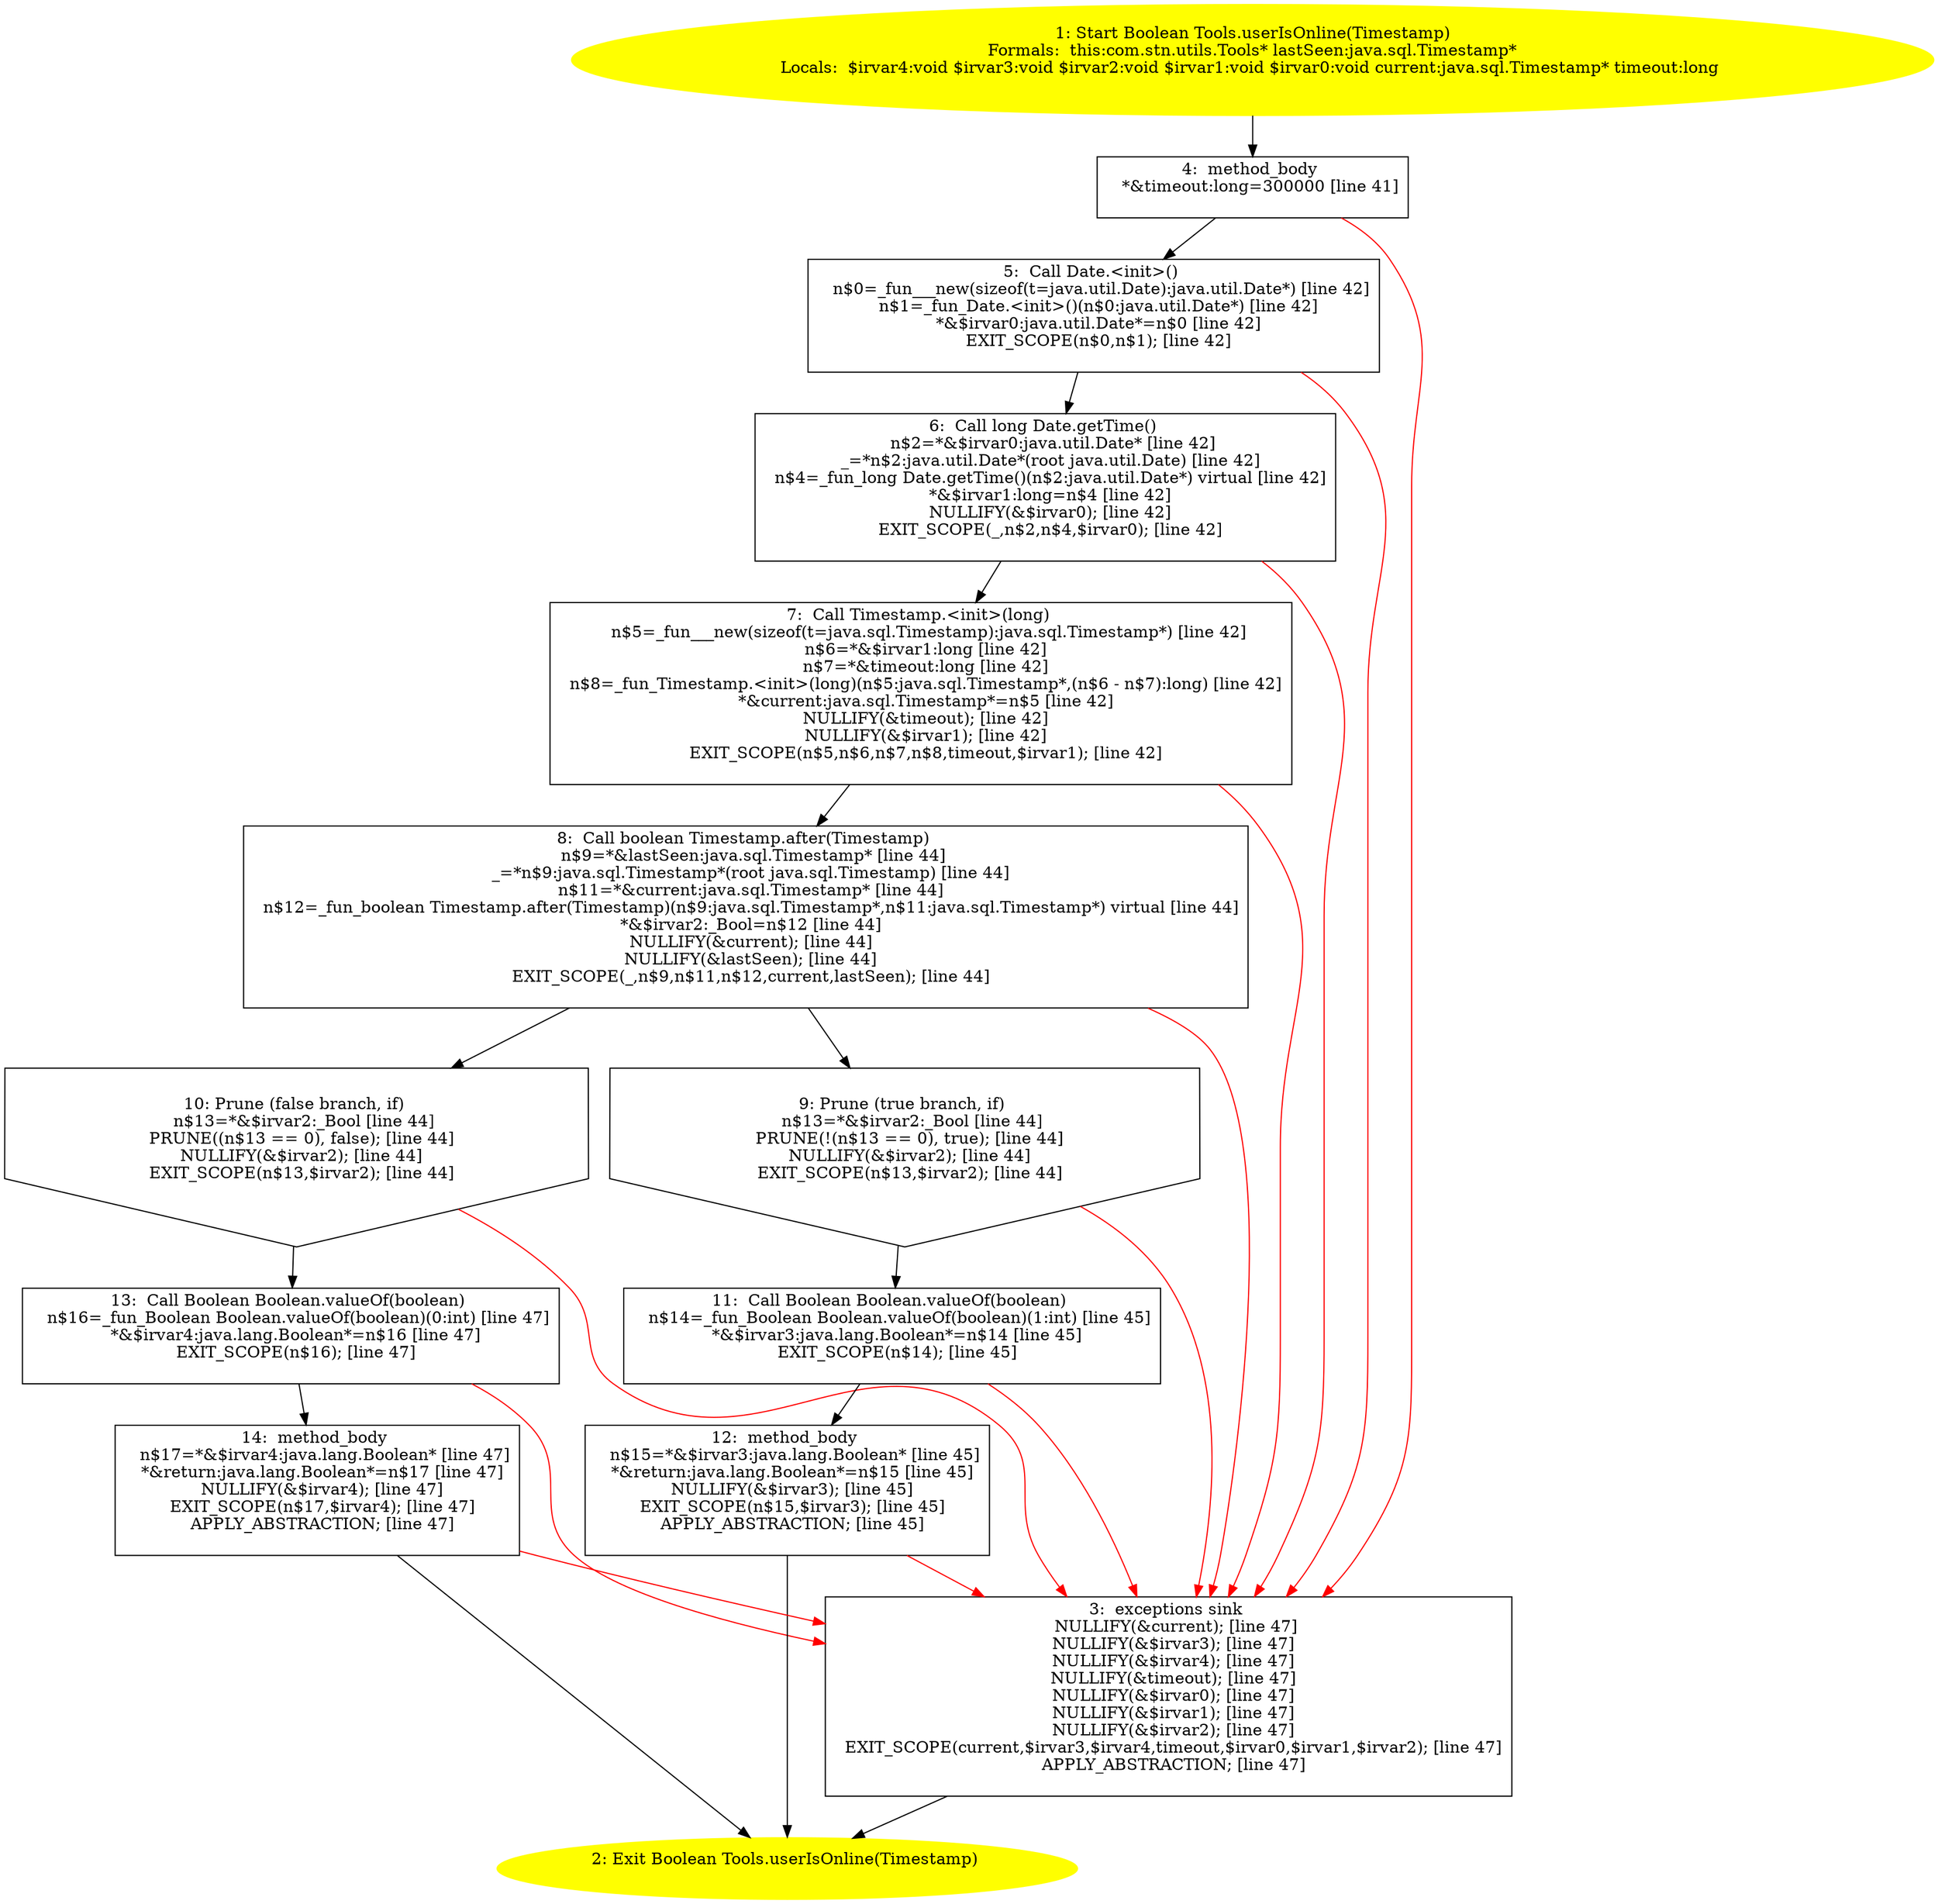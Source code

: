 /* @generated */
digraph cfg {
"com.stn.utils.Tools.userIsOnline(java.sql.Timestamp):java.lang.Boolean.3b1592d248eeb4b8ee2248631f5e84ab_1" [label="1: Start Boolean Tools.userIsOnline(Timestamp)\nFormals:  this:com.stn.utils.Tools* lastSeen:java.sql.Timestamp*\nLocals:  $irvar4:void $irvar3:void $irvar2:void $irvar1:void $irvar0:void current:java.sql.Timestamp* timeout:long \n  " color=yellow style=filled]
	

	 "com.stn.utils.Tools.userIsOnline(java.sql.Timestamp):java.lang.Boolean.3b1592d248eeb4b8ee2248631f5e84ab_1" -> "com.stn.utils.Tools.userIsOnline(java.sql.Timestamp):java.lang.Boolean.3b1592d248eeb4b8ee2248631f5e84ab_4" ;
"com.stn.utils.Tools.userIsOnline(java.sql.Timestamp):java.lang.Boolean.3b1592d248eeb4b8ee2248631f5e84ab_2" [label="2: Exit Boolean Tools.userIsOnline(Timestamp) \n  " color=yellow style=filled]
	

"com.stn.utils.Tools.userIsOnline(java.sql.Timestamp):java.lang.Boolean.3b1592d248eeb4b8ee2248631f5e84ab_3" [label="3:  exceptions sink \n   NULLIFY(&current); [line 47]\n  NULLIFY(&$irvar3); [line 47]\n  NULLIFY(&$irvar4); [line 47]\n  NULLIFY(&timeout); [line 47]\n  NULLIFY(&$irvar0); [line 47]\n  NULLIFY(&$irvar1); [line 47]\n  NULLIFY(&$irvar2); [line 47]\n  EXIT_SCOPE(current,$irvar3,$irvar4,timeout,$irvar0,$irvar1,$irvar2); [line 47]\n  APPLY_ABSTRACTION; [line 47]\n " shape="box"]
	

	 "com.stn.utils.Tools.userIsOnline(java.sql.Timestamp):java.lang.Boolean.3b1592d248eeb4b8ee2248631f5e84ab_3" -> "com.stn.utils.Tools.userIsOnline(java.sql.Timestamp):java.lang.Boolean.3b1592d248eeb4b8ee2248631f5e84ab_2" ;
"com.stn.utils.Tools.userIsOnline(java.sql.Timestamp):java.lang.Boolean.3b1592d248eeb4b8ee2248631f5e84ab_4" [label="4:  method_body \n   *&timeout:long=300000 [line 41]\n " shape="box"]
	

	 "com.stn.utils.Tools.userIsOnline(java.sql.Timestamp):java.lang.Boolean.3b1592d248eeb4b8ee2248631f5e84ab_4" -> "com.stn.utils.Tools.userIsOnline(java.sql.Timestamp):java.lang.Boolean.3b1592d248eeb4b8ee2248631f5e84ab_5" ;
	 "com.stn.utils.Tools.userIsOnline(java.sql.Timestamp):java.lang.Boolean.3b1592d248eeb4b8ee2248631f5e84ab_4" -> "com.stn.utils.Tools.userIsOnline(java.sql.Timestamp):java.lang.Boolean.3b1592d248eeb4b8ee2248631f5e84ab_3" [color="red" ];
"com.stn.utils.Tools.userIsOnline(java.sql.Timestamp):java.lang.Boolean.3b1592d248eeb4b8ee2248631f5e84ab_5" [label="5:  Call Date.<init>() \n   n$0=_fun___new(sizeof(t=java.util.Date):java.util.Date*) [line 42]\n  n$1=_fun_Date.<init>()(n$0:java.util.Date*) [line 42]\n  *&$irvar0:java.util.Date*=n$0 [line 42]\n  EXIT_SCOPE(n$0,n$1); [line 42]\n " shape="box"]
	

	 "com.stn.utils.Tools.userIsOnline(java.sql.Timestamp):java.lang.Boolean.3b1592d248eeb4b8ee2248631f5e84ab_5" -> "com.stn.utils.Tools.userIsOnline(java.sql.Timestamp):java.lang.Boolean.3b1592d248eeb4b8ee2248631f5e84ab_6" ;
	 "com.stn.utils.Tools.userIsOnline(java.sql.Timestamp):java.lang.Boolean.3b1592d248eeb4b8ee2248631f5e84ab_5" -> "com.stn.utils.Tools.userIsOnline(java.sql.Timestamp):java.lang.Boolean.3b1592d248eeb4b8ee2248631f5e84ab_3" [color="red" ];
"com.stn.utils.Tools.userIsOnline(java.sql.Timestamp):java.lang.Boolean.3b1592d248eeb4b8ee2248631f5e84ab_6" [label="6:  Call long Date.getTime() \n   n$2=*&$irvar0:java.util.Date* [line 42]\n  _=*n$2:java.util.Date*(root java.util.Date) [line 42]\n  n$4=_fun_long Date.getTime()(n$2:java.util.Date*) virtual [line 42]\n  *&$irvar1:long=n$4 [line 42]\n  NULLIFY(&$irvar0); [line 42]\n  EXIT_SCOPE(_,n$2,n$4,$irvar0); [line 42]\n " shape="box"]
	

	 "com.stn.utils.Tools.userIsOnline(java.sql.Timestamp):java.lang.Boolean.3b1592d248eeb4b8ee2248631f5e84ab_6" -> "com.stn.utils.Tools.userIsOnline(java.sql.Timestamp):java.lang.Boolean.3b1592d248eeb4b8ee2248631f5e84ab_7" ;
	 "com.stn.utils.Tools.userIsOnline(java.sql.Timestamp):java.lang.Boolean.3b1592d248eeb4b8ee2248631f5e84ab_6" -> "com.stn.utils.Tools.userIsOnline(java.sql.Timestamp):java.lang.Boolean.3b1592d248eeb4b8ee2248631f5e84ab_3" [color="red" ];
"com.stn.utils.Tools.userIsOnline(java.sql.Timestamp):java.lang.Boolean.3b1592d248eeb4b8ee2248631f5e84ab_7" [label="7:  Call Timestamp.<init>(long) \n   n$5=_fun___new(sizeof(t=java.sql.Timestamp):java.sql.Timestamp*) [line 42]\n  n$6=*&$irvar1:long [line 42]\n  n$7=*&timeout:long [line 42]\n  n$8=_fun_Timestamp.<init>(long)(n$5:java.sql.Timestamp*,(n$6 - n$7):long) [line 42]\n  *&current:java.sql.Timestamp*=n$5 [line 42]\n  NULLIFY(&timeout); [line 42]\n  NULLIFY(&$irvar1); [line 42]\n  EXIT_SCOPE(n$5,n$6,n$7,n$8,timeout,$irvar1); [line 42]\n " shape="box"]
	

	 "com.stn.utils.Tools.userIsOnline(java.sql.Timestamp):java.lang.Boolean.3b1592d248eeb4b8ee2248631f5e84ab_7" -> "com.stn.utils.Tools.userIsOnline(java.sql.Timestamp):java.lang.Boolean.3b1592d248eeb4b8ee2248631f5e84ab_8" ;
	 "com.stn.utils.Tools.userIsOnline(java.sql.Timestamp):java.lang.Boolean.3b1592d248eeb4b8ee2248631f5e84ab_7" -> "com.stn.utils.Tools.userIsOnline(java.sql.Timestamp):java.lang.Boolean.3b1592d248eeb4b8ee2248631f5e84ab_3" [color="red" ];
"com.stn.utils.Tools.userIsOnline(java.sql.Timestamp):java.lang.Boolean.3b1592d248eeb4b8ee2248631f5e84ab_8" [label="8:  Call boolean Timestamp.after(Timestamp) \n   n$9=*&lastSeen:java.sql.Timestamp* [line 44]\n  _=*n$9:java.sql.Timestamp*(root java.sql.Timestamp) [line 44]\n  n$11=*&current:java.sql.Timestamp* [line 44]\n  n$12=_fun_boolean Timestamp.after(Timestamp)(n$9:java.sql.Timestamp*,n$11:java.sql.Timestamp*) virtual [line 44]\n  *&$irvar2:_Bool=n$12 [line 44]\n  NULLIFY(&current); [line 44]\n  NULLIFY(&lastSeen); [line 44]\n  EXIT_SCOPE(_,n$9,n$11,n$12,current,lastSeen); [line 44]\n " shape="box"]
	

	 "com.stn.utils.Tools.userIsOnline(java.sql.Timestamp):java.lang.Boolean.3b1592d248eeb4b8ee2248631f5e84ab_8" -> "com.stn.utils.Tools.userIsOnline(java.sql.Timestamp):java.lang.Boolean.3b1592d248eeb4b8ee2248631f5e84ab_9" ;
	 "com.stn.utils.Tools.userIsOnline(java.sql.Timestamp):java.lang.Boolean.3b1592d248eeb4b8ee2248631f5e84ab_8" -> "com.stn.utils.Tools.userIsOnline(java.sql.Timestamp):java.lang.Boolean.3b1592d248eeb4b8ee2248631f5e84ab_10" ;
	 "com.stn.utils.Tools.userIsOnline(java.sql.Timestamp):java.lang.Boolean.3b1592d248eeb4b8ee2248631f5e84ab_8" -> "com.stn.utils.Tools.userIsOnline(java.sql.Timestamp):java.lang.Boolean.3b1592d248eeb4b8ee2248631f5e84ab_3" [color="red" ];
"com.stn.utils.Tools.userIsOnline(java.sql.Timestamp):java.lang.Boolean.3b1592d248eeb4b8ee2248631f5e84ab_9" [label="9: Prune (true branch, if) \n   n$13=*&$irvar2:_Bool [line 44]\n  PRUNE(!(n$13 == 0), true); [line 44]\n  NULLIFY(&$irvar2); [line 44]\n  EXIT_SCOPE(n$13,$irvar2); [line 44]\n " shape="invhouse"]
	

	 "com.stn.utils.Tools.userIsOnline(java.sql.Timestamp):java.lang.Boolean.3b1592d248eeb4b8ee2248631f5e84ab_9" -> "com.stn.utils.Tools.userIsOnline(java.sql.Timestamp):java.lang.Boolean.3b1592d248eeb4b8ee2248631f5e84ab_11" ;
	 "com.stn.utils.Tools.userIsOnline(java.sql.Timestamp):java.lang.Boolean.3b1592d248eeb4b8ee2248631f5e84ab_9" -> "com.stn.utils.Tools.userIsOnline(java.sql.Timestamp):java.lang.Boolean.3b1592d248eeb4b8ee2248631f5e84ab_3" [color="red" ];
"com.stn.utils.Tools.userIsOnline(java.sql.Timestamp):java.lang.Boolean.3b1592d248eeb4b8ee2248631f5e84ab_10" [label="10: Prune (false branch, if) \n   n$13=*&$irvar2:_Bool [line 44]\n  PRUNE((n$13 == 0), false); [line 44]\n  NULLIFY(&$irvar2); [line 44]\n  EXIT_SCOPE(n$13,$irvar2); [line 44]\n " shape="invhouse"]
	

	 "com.stn.utils.Tools.userIsOnline(java.sql.Timestamp):java.lang.Boolean.3b1592d248eeb4b8ee2248631f5e84ab_10" -> "com.stn.utils.Tools.userIsOnline(java.sql.Timestamp):java.lang.Boolean.3b1592d248eeb4b8ee2248631f5e84ab_13" ;
	 "com.stn.utils.Tools.userIsOnline(java.sql.Timestamp):java.lang.Boolean.3b1592d248eeb4b8ee2248631f5e84ab_10" -> "com.stn.utils.Tools.userIsOnline(java.sql.Timestamp):java.lang.Boolean.3b1592d248eeb4b8ee2248631f5e84ab_3" [color="red" ];
"com.stn.utils.Tools.userIsOnline(java.sql.Timestamp):java.lang.Boolean.3b1592d248eeb4b8ee2248631f5e84ab_11" [label="11:  Call Boolean Boolean.valueOf(boolean) \n   n$14=_fun_Boolean Boolean.valueOf(boolean)(1:int) [line 45]\n  *&$irvar3:java.lang.Boolean*=n$14 [line 45]\n  EXIT_SCOPE(n$14); [line 45]\n " shape="box"]
	

	 "com.stn.utils.Tools.userIsOnline(java.sql.Timestamp):java.lang.Boolean.3b1592d248eeb4b8ee2248631f5e84ab_11" -> "com.stn.utils.Tools.userIsOnline(java.sql.Timestamp):java.lang.Boolean.3b1592d248eeb4b8ee2248631f5e84ab_12" ;
	 "com.stn.utils.Tools.userIsOnline(java.sql.Timestamp):java.lang.Boolean.3b1592d248eeb4b8ee2248631f5e84ab_11" -> "com.stn.utils.Tools.userIsOnline(java.sql.Timestamp):java.lang.Boolean.3b1592d248eeb4b8ee2248631f5e84ab_3" [color="red" ];
"com.stn.utils.Tools.userIsOnline(java.sql.Timestamp):java.lang.Boolean.3b1592d248eeb4b8ee2248631f5e84ab_12" [label="12:  method_body \n   n$15=*&$irvar3:java.lang.Boolean* [line 45]\n  *&return:java.lang.Boolean*=n$15 [line 45]\n  NULLIFY(&$irvar3); [line 45]\n  EXIT_SCOPE(n$15,$irvar3); [line 45]\n  APPLY_ABSTRACTION; [line 45]\n " shape="box"]
	

	 "com.stn.utils.Tools.userIsOnline(java.sql.Timestamp):java.lang.Boolean.3b1592d248eeb4b8ee2248631f5e84ab_12" -> "com.stn.utils.Tools.userIsOnline(java.sql.Timestamp):java.lang.Boolean.3b1592d248eeb4b8ee2248631f5e84ab_2" ;
	 "com.stn.utils.Tools.userIsOnline(java.sql.Timestamp):java.lang.Boolean.3b1592d248eeb4b8ee2248631f5e84ab_12" -> "com.stn.utils.Tools.userIsOnline(java.sql.Timestamp):java.lang.Boolean.3b1592d248eeb4b8ee2248631f5e84ab_3" [color="red" ];
"com.stn.utils.Tools.userIsOnline(java.sql.Timestamp):java.lang.Boolean.3b1592d248eeb4b8ee2248631f5e84ab_13" [label="13:  Call Boolean Boolean.valueOf(boolean) \n   n$16=_fun_Boolean Boolean.valueOf(boolean)(0:int) [line 47]\n  *&$irvar4:java.lang.Boolean*=n$16 [line 47]\n  EXIT_SCOPE(n$16); [line 47]\n " shape="box"]
	

	 "com.stn.utils.Tools.userIsOnline(java.sql.Timestamp):java.lang.Boolean.3b1592d248eeb4b8ee2248631f5e84ab_13" -> "com.stn.utils.Tools.userIsOnline(java.sql.Timestamp):java.lang.Boolean.3b1592d248eeb4b8ee2248631f5e84ab_14" ;
	 "com.stn.utils.Tools.userIsOnline(java.sql.Timestamp):java.lang.Boolean.3b1592d248eeb4b8ee2248631f5e84ab_13" -> "com.stn.utils.Tools.userIsOnline(java.sql.Timestamp):java.lang.Boolean.3b1592d248eeb4b8ee2248631f5e84ab_3" [color="red" ];
"com.stn.utils.Tools.userIsOnline(java.sql.Timestamp):java.lang.Boolean.3b1592d248eeb4b8ee2248631f5e84ab_14" [label="14:  method_body \n   n$17=*&$irvar4:java.lang.Boolean* [line 47]\n  *&return:java.lang.Boolean*=n$17 [line 47]\n  NULLIFY(&$irvar4); [line 47]\n  EXIT_SCOPE(n$17,$irvar4); [line 47]\n  APPLY_ABSTRACTION; [line 47]\n " shape="box"]
	

	 "com.stn.utils.Tools.userIsOnline(java.sql.Timestamp):java.lang.Boolean.3b1592d248eeb4b8ee2248631f5e84ab_14" -> "com.stn.utils.Tools.userIsOnline(java.sql.Timestamp):java.lang.Boolean.3b1592d248eeb4b8ee2248631f5e84ab_2" ;
	 "com.stn.utils.Tools.userIsOnline(java.sql.Timestamp):java.lang.Boolean.3b1592d248eeb4b8ee2248631f5e84ab_14" -> "com.stn.utils.Tools.userIsOnline(java.sql.Timestamp):java.lang.Boolean.3b1592d248eeb4b8ee2248631f5e84ab_3" [color="red" ];
}
